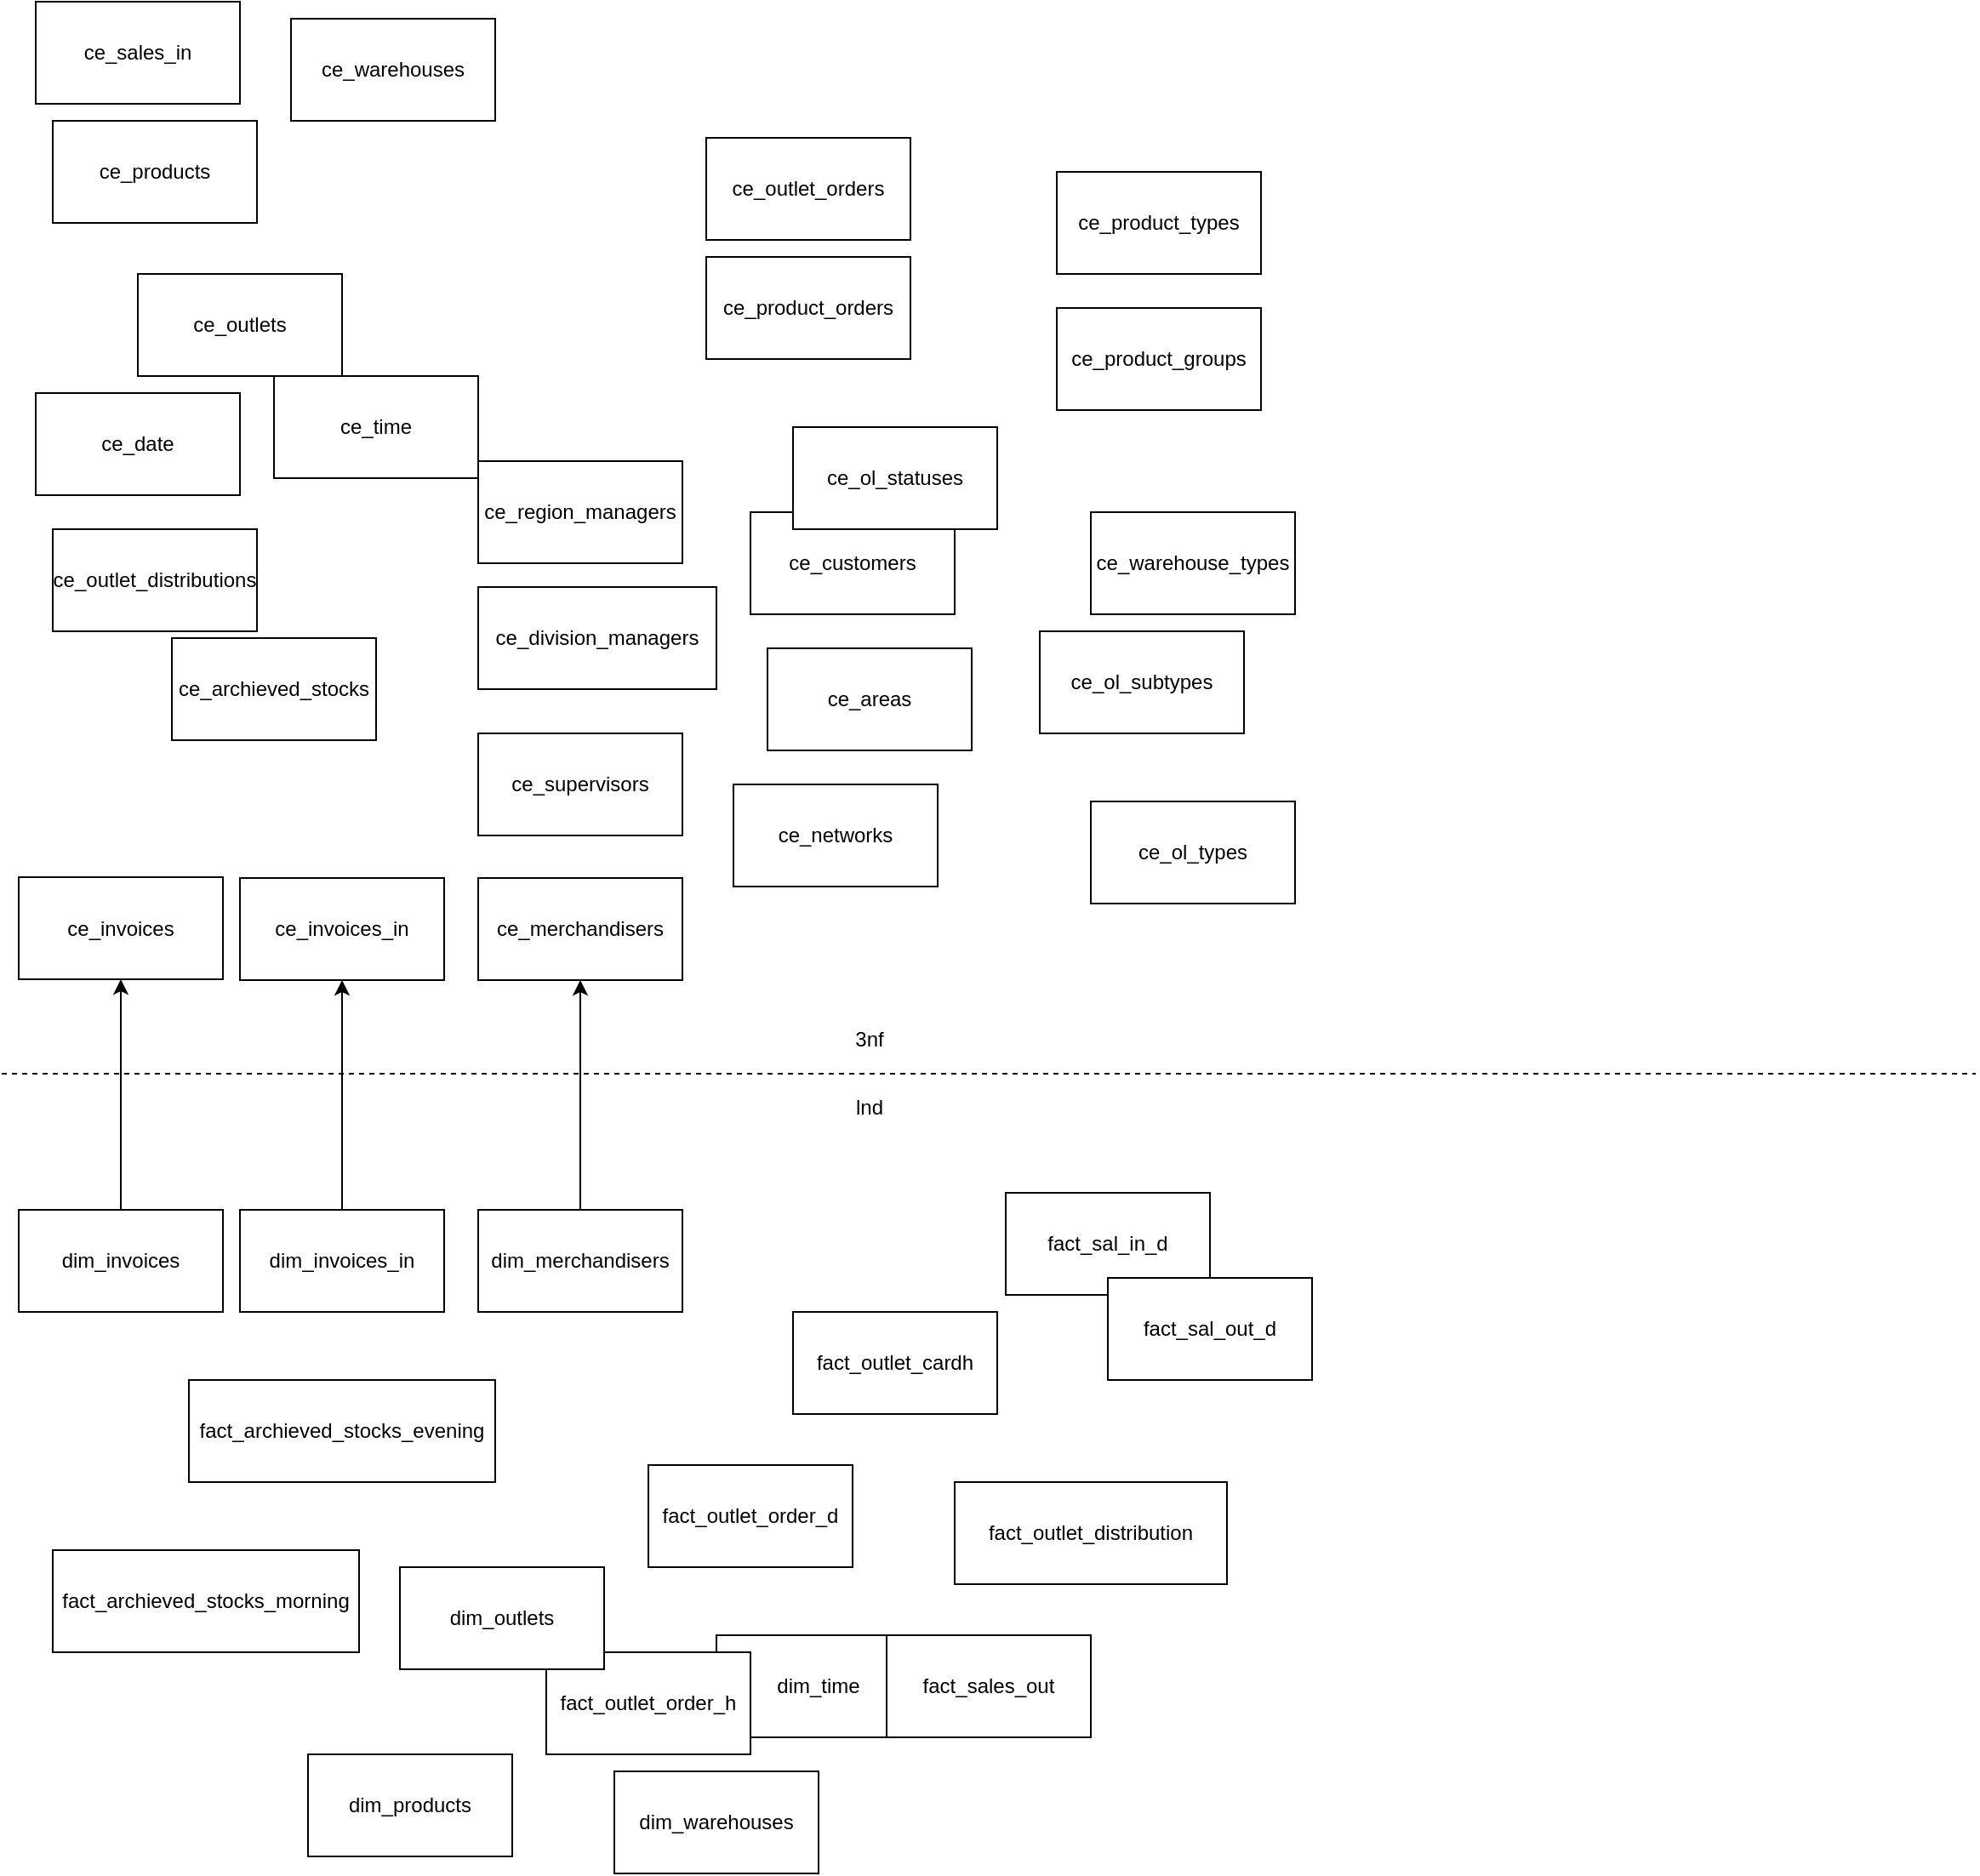 <mxfile version="14.3.2" type="github">
  <diagram id="_7fvWpgEpttmV5Ay3wuX" name="Page-1">
    <mxGraphModel dx="938" dy="447" grid="1" gridSize="10" guides="1" tooltips="1" connect="1" arrows="1" fold="1" page="1" pageScale="1" pageWidth="1169" pageHeight="827" math="0" shadow="0">
      <root>
        <mxCell id="0" />
        <mxCell id="1" parent="0" />
        <mxCell id="LVDijOxA85md7Me_FVsT-3" value="fact_archieved_stocks_morning" style="rounded=0;whiteSpace=wrap;html=1;" vertex="1" parent="1">
          <mxGeometry x="30" y="920" width="180" height="60" as="geometry" />
        </mxCell>
        <mxCell id="LVDijOxA85md7Me_FVsT-4" value="fact_archieved_stocks_evening" style="rounded=0;whiteSpace=wrap;html=1;" vertex="1" parent="1">
          <mxGeometry x="110" y="820" width="180" height="60" as="geometry" />
        </mxCell>
        <mxCell id="LVDijOxA85md7Me_FVsT-50" style="edgeStyle=orthogonalEdgeStyle;rounded=0;orthogonalLoop=1;jettySize=auto;html=1;entryX=0.5;entryY=1;entryDx=0;entryDy=0;" edge="1" parent="1" source="LVDijOxA85md7Me_FVsT-5" target="LVDijOxA85md7Me_FVsT-24">
          <mxGeometry relative="1" as="geometry" />
        </mxCell>
        <mxCell id="LVDijOxA85md7Me_FVsT-5" value="dim_invoices_in" style="rounded=0;whiteSpace=wrap;html=1;" vertex="1" parent="1">
          <mxGeometry x="140" y="720" width="120" height="60" as="geometry" />
        </mxCell>
        <mxCell id="LVDijOxA85md7Me_FVsT-7" value="fact_outlet_order_d" style="rounded=0;whiteSpace=wrap;html=1;" vertex="1" parent="1">
          <mxGeometry x="380" y="870" width="120" height="60" as="geometry" />
        </mxCell>
        <mxCell id="LVDijOxA85md7Me_FVsT-9" value="dim_products" style="rounded=0;whiteSpace=wrap;html=1;" vertex="1" parent="1">
          <mxGeometry x="180" y="1040" width="120" height="60" as="geometry" />
        </mxCell>
        <mxCell id="LVDijOxA85md7Me_FVsT-10" value="dim_time" style="rounded=0;whiteSpace=wrap;html=1;" vertex="1" parent="1">
          <mxGeometry x="420" y="970" width="120" height="60" as="geometry" />
        </mxCell>
        <mxCell id="LVDijOxA85md7Me_FVsT-11" value="fact_outlet_order_h" style="rounded=0;whiteSpace=wrap;html=1;" vertex="1" parent="1">
          <mxGeometry x="320" y="980" width="120" height="60" as="geometry" />
        </mxCell>
        <mxCell id="LVDijOxA85md7Me_FVsT-49" style="edgeStyle=orthogonalEdgeStyle;rounded=0;orthogonalLoop=1;jettySize=auto;html=1;exitX=0.5;exitY=0;exitDx=0;exitDy=0;entryX=0.5;entryY=1;entryDx=0;entryDy=0;" edge="1" parent="1" source="LVDijOxA85md7Me_FVsT-12" target="LVDijOxA85md7Me_FVsT-27">
          <mxGeometry relative="1" as="geometry" />
        </mxCell>
        <mxCell id="LVDijOxA85md7Me_FVsT-12" value="dim_invoices" style="rounded=0;whiteSpace=wrap;html=1;" vertex="1" parent="1">
          <mxGeometry x="10" y="720" width="120" height="60" as="geometry" />
        </mxCell>
        <mxCell id="LVDijOxA85md7Me_FVsT-13" value="fact_outlet_distribution" style="rounded=0;whiteSpace=wrap;html=1;" vertex="1" parent="1">
          <mxGeometry x="560" y="880" width="160" height="60" as="geometry" />
        </mxCell>
        <mxCell id="LVDijOxA85md7Me_FVsT-14" value="fact_sal_in_d" style="rounded=0;whiteSpace=wrap;html=1;" vertex="1" parent="1">
          <mxGeometry x="590" y="710" width="120" height="60" as="geometry" />
        </mxCell>
        <mxCell id="LVDijOxA85md7Me_FVsT-15" value="fact_sal_out_d" style="rounded=0;whiteSpace=wrap;html=1;" vertex="1" parent="1">
          <mxGeometry x="650" y="760" width="120" height="60" as="geometry" />
        </mxCell>
        <mxCell id="LVDijOxA85md7Me_FVsT-16" value="fact_outlet_cardh" style="rounded=0;whiteSpace=wrap;html=1;" vertex="1" parent="1">
          <mxGeometry x="465" y="780" width="120" height="60" as="geometry" />
        </mxCell>
        <mxCell id="LVDijOxA85md7Me_FVsT-18" value="dim_warehouses" style="rounded=0;whiteSpace=wrap;html=1;" vertex="1" parent="1">
          <mxGeometry x="360" y="1050" width="120" height="60" as="geometry" />
        </mxCell>
        <mxCell id="LVDijOxA85md7Me_FVsT-19" value="dim_outlets" style="rounded=0;whiteSpace=wrap;html=1;" vertex="1" parent="1">
          <mxGeometry x="234" y="930" width="120" height="60" as="geometry" />
        </mxCell>
        <mxCell id="LVDijOxA85md7Me_FVsT-51" style="edgeStyle=orthogonalEdgeStyle;rounded=0;orthogonalLoop=1;jettySize=auto;html=1;entryX=0.5;entryY=1;entryDx=0;entryDy=0;" edge="1" parent="1" source="LVDijOxA85md7Me_FVsT-20" target="LVDijOxA85md7Me_FVsT-29">
          <mxGeometry relative="1" as="geometry" />
        </mxCell>
        <mxCell id="LVDijOxA85md7Me_FVsT-20" value="dim_merchandisers" style="rounded=0;whiteSpace=wrap;html=1;" vertex="1" parent="1">
          <mxGeometry x="280" y="720" width="120" height="60" as="geometry" />
        </mxCell>
        <mxCell id="LVDijOxA85md7Me_FVsT-22" value="ce_product_orders" style="rounded=0;whiteSpace=wrap;html=1;" vertex="1" parent="1">
          <mxGeometry x="414" y="160" width="120" height="60" as="geometry" />
        </mxCell>
        <mxCell id="LVDijOxA85md7Me_FVsT-23" value="ce_products" style="rounded=0;whiteSpace=wrap;html=1;" vertex="1" parent="1">
          <mxGeometry x="30" y="80" width="120" height="60" as="geometry" />
        </mxCell>
        <mxCell id="LVDijOxA85md7Me_FVsT-24" value="ce_invoices_in" style="rounded=0;whiteSpace=wrap;html=1;" vertex="1" parent="1">
          <mxGeometry x="140" y="525" width="120" height="60" as="geometry" />
        </mxCell>
        <mxCell id="LVDijOxA85md7Me_FVsT-25" value="ce_warehouses" style="rounded=0;whiteSpace=wrap;html=1;" vertex="1" parent="1">
          <mxGeometry x="170" y="20" width="120" height="60" as="geometry" />
        </mxCell>
        <mxCell id="LVDijOxA85md7Me_FVsT-26" value="ce_outlet_orders" style="rounded=0;whiteSpace=wrap;html=1;" vertex="1" parent="1">
          <mxGeometry x="414" y="90" width="120" height="60" as="geometry" />
        </mxCell>
        <mxCell id="LVDijOxA85md7Me_FVsT-27" value="ce_invoices" style="rounded=0;whiteSpace=wrap;html=1;" vertex="1" parent="1">
          <mxGeometry x="10" y="524.5" width="120" height="60" as="geometry" />
        </mxCell>
        <mxCell id="LVDijOxA85md7Me_FVsT-28" value="ce_time" style="rounded=0;whiteSpace=wrap;html=1;" vertex="1" parent="1">
          <mxGeometry x="160" y="230" width="120" height="60" as="geometry" />
        </mxCell>
        <mxCell id="LVDijOxA85md7Me_FVsT-29" value="ce_merchandisers" style="rounded=0;whiteSpace=wrap;html=1;" vertex="1" parent="1">
          <mxGeometry x="280" y="525" width="120" height="60" as="geometry" />
        </mxCell>
        <mxCell id="LVDijOxA85md7Me_FVsT-30" value="ce_archieved_stocks" style="rounded=0;whiteSpace=wrap;html=1;" vertex="1" parent="1">
          <mxGeometry x="100" y="384" width="120" height="60" as="geometry" />
        </mxCell>
        <mxCell id="LVDijOxA85md7Me_FVsT-31" value="fact_sales_out" style="rounded=0;whiteSpace=wrap;html=1;" vertex="1" parent="1">
          <mxGeometry x="520" y="970" width="120" height="60" as="geometry" />
        </mxCell>
        <mxCell id="LVDijOxA85md7Me_FVsT-32" value="ce_sales_in" style="rounded=0;whiteSpace=wrap;html=1;" vertex="1" parent="1">
          <mxGeometry x="20" y="10" width="120" height="60" as="geometry" />
        </mxCell>
        <mxCell id="LVDijOxA85md7Me_FVsT-33" value="ce_outlets" style="rounded=0;whiteSpace=wrap;html=1;" vertex="1" parent="1">
          <mxGeometry x="80" y="170" width="120" height="60" as="geometry" />
        </mxCell>
        <mxCell id="LVDijOxA85md7Me_FVsT-34" value="ce_outlet_distributions" style="rounded=0;whiteSpace=wrap;html=1;" vertex="1" parent="1">
          <mxGeometry x="30" y="320" width="120" height="60" as="geometry" />
        </mxCell>
        <mxCell id="LVDijOxA85md7Me_FVsT-35" value="ce_date" style="rounded=0;whiteSpace=wrap;html=1;" vertex="1" parent="1">
          <mxGeometry x="20" y="240" width="120" height="60" as="geometry" />
        </mxCell>
        <mxCell id="LVDijOxA85md7Me_FVsT-36" value="ce_product_types" style="rounded=0;whiteSpace=wrap;html=1;" vertex="1" parent="1">
          <mxGeometry x="620" y="110" width="120" height="60" as="geometry" />
        </mxCell>
        <mxCell id="LVDijOxA85md7Me_FVsT-37" value="ce_product_groups" style="rounded=0;whiteSpace=wrap;html=1;" vertex="1" parent="1">
          <mxGeometry x="620" y="190" width="120" height="60" as="geometry" />
        </mxCell>
        <mxCell id="LVDijOxA85md7Me_FVsT-38" value="ce_warehouse_types" style="rounded=0;whiteSpace=wrap;html=1;" vertex="1" parent="1">
          <mxGeometry x="640" y="310" width="120" height="60" as="geometry" />
        </mxCell>
        <mxCell id="LVDijOxA85md7Me_FVsT-39" value="ce_ol_subtypes" style="rounded=0;whiteSpace=wrap;html=1;" vertex="1" parent="1">
          <mxGeometry x="610" y="380" width="120" height="60" as="geometry" />
        </mxCell>
        <mxCell id="LVDijOxA85md7Me_FVsT-40" value="ce_ol_types" style="rounded=0;whiteSpace=wrap;html=1;" vertex="1" parent="1">
          <mxGeometry x="640" y="480" width="120" height="60" as="geometry" />
        </mxCell>
        <mxCell id="LVDijOxA85md7Me_FVsT-41" value="ce_areas" style="rounded=0;whiteSpace=wrap;html=1;" vertex="1" parent="1">
          <mxGeometry x="450" y="390" width="120" height="60" as="geometry" />
        </mxCell>
        <mxCell id="LVDijOxA85md7Me_FVsT-42" value="ce_networks" style="rounded=0;whiteSpace=wrap;html=1;" vertex="1" parent="1">
          <mxGeometry x="430" y="470" width="120" height="60" as="geometry" />
        </mxCell>
        <mxCell id="LVDijOxA85md7Me_FVsT-43" value="ce_customers" style="rounded=0;whiteSpace=wrap;html=1;" vertex="1" parent="1">
          <mxGeometry x="440" y="310" width="120" height="60" as="geometry" />
        </mxCell>
        <mxCell id="LVDijOxA85md7Me_FVsT-44" value="ce_ol_statuses" style="rounded=0;whiteSpace=wrap;html=1;" vertex="1" parent="1">
          <mxGeometry x="465" y="260" width="120" height="60" as="geometry" />
        </mxCell>
        <mxCell id="LVDijOxA85md7Me_FVsT-45" value="ce_supervisors" style="rounded=0;whiteSpace=wrap;html=1;" vertex="1" parent="1">
          <mxGeometry x="280" y="440" width="120" height="60" as="geometry" />
        </mxCell>
        <mxCell id="LVDijOxA85md7Me_FVsT-46" value="ce_division_managers" style="rounded=0;whiteSpace=wrap;html=1;" vertex="1" parent="1">
          <mxGeometry x="280" y="354" width="140" height="60" as="geometry" />
        </mxCell>
        <mxCell id="LVDijOxA85md7Me_FVsT-47" value="ce_region_managers" style="rounded=0;whiteSpace=wrap;html=1;" vertex="1" parent="1">
          <mxGeometry x="280" y="280" width="120" height="60" as="geometry" />
        </mxCell>
        <mxCell id="LVDijOxA85md7Me_FVsT-52" value="" style="endArrow=none;dashed=1;html=1;" edge="1" parent="1">
          <mxGeometry width="50" height="50" relative="1" as="geometry">
            <mxPoint y="640" as="sourcePoint" />
            <mxPoint x="1160" y="640" as="targetPoint" />
          </mxGeometry>
        </mxCell>
        <mxCell id="LVDijOxA85md7Me_FVsT-53" value="lnd" style="text;html=1;strokeColor=none;fillColor=none;align=center;verticalAlign=middle;whiteSpace=wrap;rounded=0;" vertex="1" parent="1">
          <mxGeometry x="490" y="650" width="40" height="20" as="geometry" />
        </mxCell>
        <mxCell id="LVDijOxA85md7Me_FVsT-54" value="3nf" style="text;html=1;strokeColor=none;fillColor=none;align=center;verticalAlign=middle;whiteSpace=wrap;rounded=0;" vertex="1" parent="1">
          <mxGeometry x="490" y="610" width="40" height="20" as="geometry" />
        </mxCell>
      </root>
    </mxGraphModel>
  </diagram>
</mxfile>
